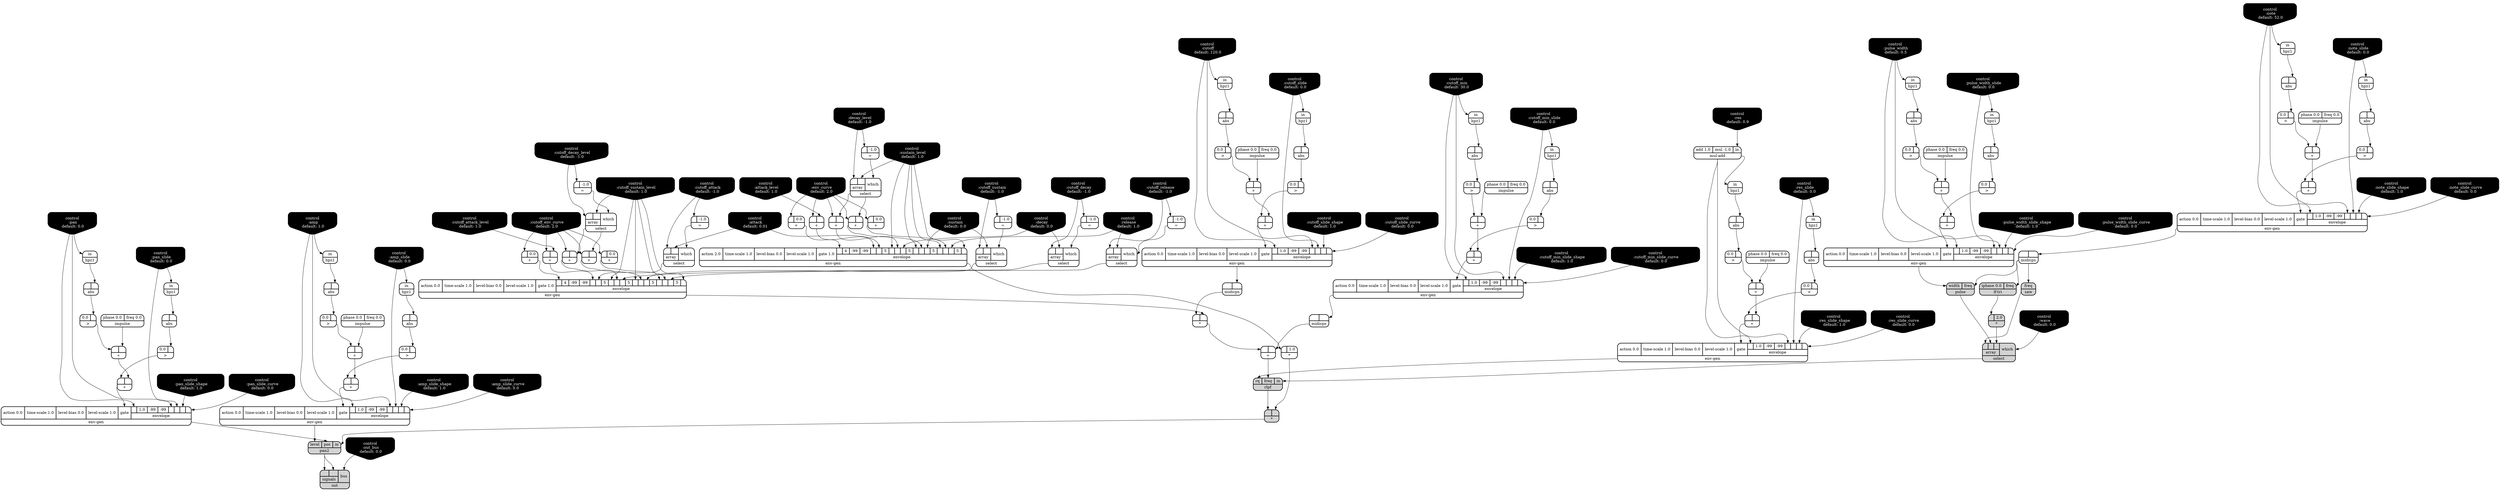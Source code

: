 digraph synthdef {
89 [label = "{{ <b> |<a> 1.0} |<__UG_NAME__>* }" style="bold, rounded" shape=record rankdir=LR];
91 [label = "{{ <b> |<a> 2.0} |<__UG_NAME__>* }" style="filled, bold, rounded"  shape=record rankdir=LR];
120 [label = "{{ <b> |<a> } |<__UG_NAME__>* }" style="bold, rounded" shape=record rankdir=LR];
134 [label = "{{ <b> |<a> } |<__UG_NAME__>* }" style="filled, bold, rounded"  shape=record rankdir=LR];
51 [label = "{{ <b> |<a> } |<__UG_NAME__>+ }" style="bold, rounded" shape=record rankdir=LR];
56 [label = "{{ <b> |<a> } |<__UG_NAME__>+ }" style="bold, rounded" shape=record rankdir=LR];
60 [label = "{{ <b> |<a> } |<__UG_NAME__>+ }" style="bold, rounded" shape=record rankdir=LR];
66 [label = "{{ <b> |<a> } |<__UG_NAME__>+ }" style="bold, rounded" shape=record rankdir=LR];
70 [label = "{{ <b> |<a> } |<__UG_NAME__>+ }" style="bold, rounded" shape=record rankdir=LR];
78 [label = "{{ <b> |<a> } |<__UG_NAME__>+ }" style="bold, rounded" shape=record rankdir=LR];
81 [label = "{{ <b> |<a> } |<__UG_NAME__>+ }" style="bold, rounded" shape=record rankdir=LR];
84 [label = "{{ <b> |<a> 0.0} |<__UG_NAME__>+ }" style="bold, rounded" shape=record rankdir=LR];
85 [label = "{{ <b> |<a> } |<__UG_NAME__>+ }" style="bold, rounded" shape=record rankdir=LR];
86 [label = "{{ <b> |<a> } |<__UG_NAME__>+ }" style="bold, rounded" shape=record rankdir=LR];
87 [label = "{{ <b> |<a> 0.0} |<__UG_NAME__>+ }" style="bold, rounded" shape=record rankdir=LR];
96 [label = "{{ <b> |<a> } |<__UG_NAME__>+ }" style="bold, rounded" shape=record rankdir=LR];
100 [label = "{{ <b> |<a> } |<__UG_NAME__>+ }" style="bold, rounded" shape=record rankdir=LR];
103 [label = "{{ <b> |<a> 0.0} |<__UG_NAME__>+ }" style="bold, rounded" shape=record rankdir=LR];
104 [label = "{{ <b> |<a> } |<__UG_NAME__>+ }" style="bold, rounded" shape=record rankdir=LR];
109 [label = "{{ <b> |<a> } |<__UG_NAME__>+ }" style="bold, rounded" shape=record rankdir=LR];
112 [label = "{{ <b> |<a> } |<__UG_NAME__>+ }" style="bold, rounded" shape=record rankdir=LR];
115 [label = "{{ <b> |<a> 0.0} |<__UG_NAME__>+ }" style="bold, rounded" shape=record rankdir=LR];
121 [label = "{{ <b> |<a> } |<__UG_NAME__>+ }" style="bold, rounded" shape=record rankdir=LR];
127 [label = "{{ <b> |<a> } |<__UG_NAME__>+ }" style="bold, rounded" shape=record rankdir=LR];
131 [label = "{{ <b> |<a> } |<__UG_NAME__>+ }" style="bold, rounded" shape=record rankdir=LR];
139 [label = "{{ <b> |<a> } |<__UG_NAME__>+ }" style="bold, rounded" shape=record rankdir=LR];
143 [label = "{{ <b> |<a> } |<__UG_NAME__>+ }" style="bold, rounded" shape=record rankdir=LR];
149 [label = "{{ <b> |<a> } |<__UG_NAME__>+ }" style="bold, rounded" shape=record rankdir=LR];
152 [label = "{{ <b> |<a> } |<__UG_NAME__>+ }" style="bold, rounded" shape=record rankdir=LR];
49 [label = "{{ <b> |<a> -1.0} |<__UG_NAME__>= }" style="bold, rounded" shape=record rankdir=LR];
105 [label = "{{ <b> |<a> -1.0} |<__UG_NAME__>= }" style="bold, rounded" shape=record rankdir=LR];
107 [label = "{{ <b> |<a> -1.0} |<__UG_NAME__>= }" style="bold, rounded" shape=record rankdir=LR];
110 [label = "{{ <b> |<a> -1.0} |<__UG_NAME__>= }" style="bold, rounded" shape=record rankdir=LR];
113 [label = "{{ <b> |<a> -1.0} |<__UG_NAME__>= }" style="bold, rounded" shape=record rankdir=LR];
116 [label = "{{ <b> |<a> -1.0} |<__UG_NAME__>= }" style="bold, rounded" shape=record rankdir=LR];
55 [label = "{{ <b> 0.0|<a> } |<__UG_NAME__>\> }" style="bold, rounded" shape=record rankdir=LR];
59 [label = "{{ <b> 0.0|<a> } |<__UG_NAME__>\> }" style="bold, rounded" shape=record rankdir=LR];
64 [label = "{{ <b> 0.0|<a> } |<__UG_NAME__>\> }" style="bold, rounded" shape=record rankdir=LR];
69 [label = "{{ <b> 0.0|<a> } |<__UG_NAME__>\> }" style="bold, rounded" shape=record rankdir=LR];
77 [label = "{{ <b> 0.0|<a> } |<__UG_NAME__>\> }" style="bold, rounded" shape=record rankdir=LR];
80 [label = "{{ <b> 0.0|<a> } |<__UG_NAME__>\> }" style="bold, rounded" shape=record rankdir=LR];
95 [label = "{{ <b> 0.0|<a> } |<__UG_NAME__>\> }" style="bold, rounded" shape=record rankdir=LR];
99 [label = "{{ <b> 0.0|<a> } |<__UG_NAME__>\> }" style="bold, rounded" shape=record rankdir=LR];
126 [label = "{{ <b> 0.0|<a> } |<__UG_NAME__>\> }" style="bold, rounded" shape=record rankdir=LR];
130 [label = "{{ <b> 0.0|<a> } |<__UG_NAME__>\> }" style="bold, rounded" shape=record rankdir=LR];
138 [label = "{{ <b> 0.0|<a> } |<__UG_NAME__>\> }" style="bold, rounded" shape=record rankdir=LR];
142 [label = "{{ <b> 0.0|<a> } |<__UG_NAME__>\> }" style="bold, rounded" shape=record rankdir=LR];
148 [label = "{{ <b> 0.0|<a> } |<__UG_NAME__>\> }" style="bold, rounded" shape=record rankdir=LR];
151 [label = "{{ <b> 0.0|<a> } |<__UG_NAME__>\> }" style="bold, rounded" shape=record rankdir=LR];
54 [label = "{{ <b> |<a> } |<__UG_NAME__>abs }" style="bold, rounded" shape=record rankdir=LR];
58 [label = "{{ <b> |<a> } |<__UG_NAME__>abs }" style="bold, rounded" shape=record rankdir=LR];
63 [label = "{{ <b> |<a> } |<__UG_NAME__>abs }" style="bold, rounded" shape=record rankdir=LR];
68 [label = "{{ <b> |<a> } |<__UG_NAME__>abs }" style="bold, rounded" shape=record rankdir=LR];
76 [label = "{{ <b> |<a> } |<__UG_NAME__>abs }" style="bold, rounded" shape=record rankdir=LR];
79 [label = "{{ <b> |<a> } |<__UG_NAME__>abs }" style="bold, rounded" shape=record rankdir=LR];
94 [label = "{{ <b> |<a> } |<__UG_NAME__>abs }" style="bold, rounded" shape=record rankdir=LR];
98 [label = "{{ <b> |<a> } |<__UG_NAME__>abs }" style="bold, rounded" shape=record rankdir=LR];
125 [label = "{{ <b> |<a> } |<__UG_NAME__>abs }" style="bold, rounded" shape=record rankdir=LR];
129 [label = "{{ <b> |<a> } |<__UG_NAME__>abs }" style="bold, rounded" shape=record rankdir=LR];
137 [label = "{{ <b> |<a> } |<__UG_NAME__>abs }" style="bold, rounded" shape=record rankdir=LR];
141 [label = "{{ <b> |<a> } |<__UG_NAME__>abs }" style="bold, rounded" shape=record rankdir=LR];
147 [label = "{{ <b> |<a> } |<__UG_NAME__>abs }" style="bold, rounded" shape=record rankdir=LR];
150 [label = "{{ <b> |<a> } |<__UG_NAME__>abs }" style="bold, rounded" shape=record rankdir=LR];
0 [label = "control
 :note
 default: 52.0" shape=invhouse style="rounded, filled, bold" fillcolor=black fontcolor=white ]; 
1 [label = "control
 :note_slide
 default: 0.0" shape=invhouse style="rounded, filled, bold" fillcolor=black fontcolor=white ]; 
2 [label = "control
 :note_slide_shape
 default: 1.0" shape=invhouse style="rounded, filled, bold" fillcolor=black fontcolor=white ]; 
3 [label = "control
 :note_slide_curve
 default: 0.0" shape=invhouse style="rounded, filled, bold" fillcolor=black fontcolor=white ]; 
4 [label = "control
 :amp
 default: 1.0" shape=invhouse style="rounded, filled, bold" fillcolor=black fontcolor=white ]; 
5 [label = "control
 :amp_slide
 default: 0.0" shape=invhouse style="rounded, filled, bold" fillcolor=black fontcolor=white ]; 
6 [label = "control
 :amp_slide_shape
 default: 1.0" shape=invhouse style="rounded, filled, bold" fillcolor=black fontcolor=white ]; 
7 [label = "control
 :amp_slide_curve
 default: 0.0" shape=invhouse style="rounded, filled, bold" fillcolor=black fontcolor=white ]; 
8 [label = "control
 :pan
 default: 0.0" shape=invhouse style="rounded, filled, bold" fillcolor=black fontcolor=white ]; 
9 [label = "control
 :pan_slide
 default: 0.0" shape=invhouse style="rounded, filled, bold" fillcolor=black fontcolor=white ]; 
10 [label = "control
 :pan_slide_shape
 default: 1.0" shape=invhouse style="rounded, filled, bold" fillcolor=black fontcolor=white ]; 
11 [label = "control
 :pan_slide_curve
 default: 0.0" shape=invhouse style="rounded, filled, bold" fillcolor=black fontcolor=white ]; 
12 [label = "control
 :attack
 default: 0.01" shape=invhouse style="rounded, filled, bold" fillcolor=black fontcolor=white ]; 
13 [label = "control
 :sustain
 default: 0.0" shape=invhouse style="rounded, filled, bold" fillcolor=black fontcolor=white ]; 
14 [label = "control
 :decay
 default: 0.0" shape=invhouse style="rounded, filled, bold" fillcolor=black fontcolor=white ]; 
15 [label = "control
 :release
 default: 1.0" shape=invhouse style="rounded, filled, bold" fillcolor=black fontcolor=white ]; 
16 [label = "control
 :attack_level
 default: 1.0" shape=invhouse style="rounded, filled, bold" fillcolor=black fontcolor=white ]; 
17 [label = "control
 :decay_level
 default: -1.0" shape=invhouse style="rounded, filled, bold" fillcolor=black fontcolor=white ]; 
18 [label = "control
 :sustain_level
 default: 1.0" shape=invhouse style="rounded, filled, bold" fillcolor=black fontcolor=white ]; 
19 [label = "control
 :env_curve
 default: 2.0" shape=invhouse style="rounded, filled, bold" fillcolor=black fontcolor=white ]; 
20 [label = "control
 :cutoff
 default: 120.0" shape=invhouse style="rounded, filled, bold" fillcolor=black fontcolor=white ]; 
21 [label = "control
 :cutoff_slide
 default: 0.0" shape=invhouse style="rounded, filled, bold" fillcolor=black fontcolor=white ]; 
22 [label = "control
 :cutoff_slide_shape
 default: 1.0" shape=invhouse style="rounded, filled, bold" fillcolor=black fontcolor=white ]; 
23 [label = "control
 :cutoff_slide_curve
 default: 0.0" shape=invhouse style="rounded, filled, bold" fillcolor=black fontcolor=white ]; 
24 [label = "control
 :cutoff_attack
 default: -1.0" shape=invhouse style="rounded, filled, bold" fillcolor=black fontcolor=white ]; 
25 [label = "control
 :cutoff_sustain
 default: -1.0" shape=invhouse style="rounded, filled, bold" fillcolor=black fontcolor=white ]; 
26 [label = "control
 :cutoff_decay
 default: -1.0" shape=invhouse style="rounded, filled, bold" fillcolor=black fontcolor=white ]; 
27 [label = "control
 :cutoff_release
 default: -1.0" shape=invhouse style="rounded, filled, bold" fillcolor=black fontcolor=white ]; 
28 [label = "control
 :cutoff_min
 default: 30.0" shape=invhouse style="rounded, filled, bold" fillcolor=black fontcolor=white ]; 
29 [label = "control
 :cutoff_min_slide
 default: 0.0" shape=invhouse style="rounded, filled, bold" fillcolor=black fontcolor=white ]; 
30 [label = "control
 :cutoff_min_slide_shape
 default: 1.0" shape=invhouse style="rounded, filled, bold" fillcolor=black fontcolor=white ]; 
31 [label = "control
 :cutoff_min_slide_curve
 default: 0.0" shape=invhouse style="rounded, filled, bold" fillcolor=black fontcolor=white ]; 
32 [label = "control
 :cutoff_attack_level
 default: 1.0" shape=invhouse style="rounded, filled, bold" fillcolor=black fontcolor=white ]; 
33 [label = "control
 :cutoff_decay_level
 default: -1.0" shape=invhouse style="rounded, filled, bold" fillcolor=black fontcolor=white ]; 
34 [label = "control
 :cutoff_sustain_level
 default: 1.0" shape=invhouse style="rounded, filled, bold" fillcolor=black fontcolor=white ]; 
35 [label = "control
 :cutoff_env_curve
 default: 2.0" shape=invhouse style="rounded, filled, bold" fillcolor=black fontcolor=white ]; 
36 [label = "control
 :res
 default: 0.9" shape=invhouse style="rounded, filled, bold" fillcolor=black fontcolor=white ]; 
37 [label = "control
 :res_slide
 default: 0.0" shape=invhouse style="rounded, filled, bold" fillcolor=black fontcolor=white ]; 
38 [label = "control
 :res_slide_shape
 default: 1.0" shape=invhouse style="rounded, filled, bold" fillcolor=black fontcolor=white ]; 
39 [label = "control
 :res_slide_curve
 default: 0.0" shape=invhouse style="rounded, filled, bold" fillcolor=black fontcolor=white ]; 
40 [label = "control
 :wave
 default: 0.0" shape=invhouse style="rounded, filled, bold" fillcolor=black fontcolor=white ]; 
41 [label = "control
 :pulse_width
 default: 0.5" shape=invhouse style="rounded, filled, bold" fillcolor=black fontcolor=white ]; 
42 [label = "control
 :pulse_width_slide
 default: 0.0" shape=invhouse style="rounded, filled, bold" fillcolor=black fontcolor=white ]; 
43 [label = "control
 :pulse_width_slide_shape
 default: 1.0" shape=invhouse style="rounded, filled, bold" fillcolor=black fontcolor=white ]; 
44 [label = "control
 :pulse_width_slide_curve
 default: 0.0" shape=invhouse style="rounded, filled, bold" fillcolor=black fontcolor=white ]; 
45 [label = "control
 :out_bus
 default: 0.0" shape=invhouse style="rounded, filled, bold" fillcolor=black fontcolor=white ]; 
61 [label = "{{ <action> action 0.0|<time____scale> time-scale 1.0|<level____bias> level-bias 0.0|<level____scale> level-scale 1.0|<gate> gate|{{<envelope___control___0>|1.0|-99|-99|<envelope___control___4>|<envelope___control___5>|<envelope___control___6>|<envelope___control___7>}|envelope}} |<__UG_NAME__>env-gen }" style="bold, rounded" shape=record rankdir=LR];
71 [label = "{{ <action> action 0.0|<time____scale> time-scale 1.0|<level____bias> level-bias 0.0|<level____scale> level-scale 1.0|<gate> gate|{{<envelope___control___0>|1.0|-99|-99|<envelope___control___4>|<envelope___control___5>|<envelope___control___6>|<envelope___control___7>}|envelope}} |<__UG_NAME__>env-gen }" style="bold, rounded" shape=record rankdir=LR];
82 [label = "{{ <action> action 0.0|<time____scale> time-scale 1.0|<level____bias> level-bias 0.0|<level____scale> level-scale 1.0|<gate> gate|{{<envelope___control___0>|1.0|-99|-99|<envelope___control___4>|<envelope___control___5>|<envelope___control___6>|<envelope___control___7>}|envelope}} |<__UG_NAME__>env-gen }" style="bold, rounded" shape=record rankdir=LR];
88 [label = "{{ <action> action 2.0|<time____scale> time-scale 1.0|<level____bias> level-bias 0.0|<level____scale> level-scale 1.0|<gate> gate 1.0|{{<envelope___binary____op____u____gen___0>|4|-99|-99|<envelope___binary____op____u____gen___4>|<envelope___control___5>|5|<envelope___control___7>|<envelope___binary____op____u____gen___8>|<envelope___control___9>|5|<envelope___control___11>|<envelope___binary____op____u____gen___12>|<envelope___control___13>|5|<envelope___control___15>|<envelope___binary____op____u____gen___16>|<envelope___control___17>|5|<envelope___control___19>}|envelope}} |<__UG_NAME__>env-gen }" style="bold, rounded" shape=record rankdir=LR];
101 [label = "{{ <action> action 0.0|<time____scale> time-scale 1.0|<level____bias> level-bias 0.0|<level____scale> level-scale 1.0|<gate> gate|{{<envelope___control___0>|1.0|-99|-99|<envelope___control___4>|<envelope___control___5>|<envelope___control___6>|<envelope___control___7>}|envelope}} |<__UG_NAME__>env-gen }" style="bold, rounded" shape=record rankdir=LR];
118 [label = "{{ <action> action 0.0|<time____scale> time-scale 1.0|<level____bias> level-bias 0.0|<level____scale> level-scale 1.0|<gate> gate 1.0|{{<envelope___binary____op____u____gen___0>|4|-99|-99|<envelope___binary____op____u____gen___4>|<envelope___select___5>|5|<envelope___control___7>|<envelope___binary____op____u____gen___8>|<envelope___select___9>|5|<envelope___control___11>|<envelope___binary____op____u____gen___12>|<envelope___select___13>|5|<envelope___control___15>|<envelope___binary____op____u____gen___16>|<envelope___select___17>|5|<envelope___control___19>}|envelope}} |<__UG_NAME__>env-gen }" style="bold, rounded" shape=record rankdir=LR];
132 [label = "{{ <action> action 0.0|<time____scale> time-scale 1.0|<level____bias> level-bias 0.0|<level____scale> level-scale 1.0|<gate> gate|{{<envelope___mul____add___0>|1.0|-99|-99|<envelope___mul____add___4>|<envelope___control___5>|<envelope___control___6>|<envelope___control___7>}|envelope}} |<__UG_NAME__>env-gen }" style="bold, rounded" shape=record rankdir=LR];
144 [label = "{{ <action> action 0.0|<time____scale> time-scale 1.0|<level____bias> level-bias 0.0|<level____scale> level-scale 1.0|<gate> gate|{{<envelope___control___0>|1.0|-99|-99|<envelope___control___4>|<envelope___control___5>|<envelope___control___6>|<envelope___control___7>}|envelope}} |<__UG_NAME__>env-gen }" style="bold, rounded" shape=record rankdir=LR];
153 [label = "{{ <action> action 0.0|<time____scale> time-scale 1.0|<level____bias> level-bias 0.0|<level____scale> level-scale 1.0|<gate> gate|{{<envelope___control___0>|1.0|-99|-99|<envelope___control___4>|<envelope___control___5>|<envelope___control___6>|<envelope___control___7>}|envelope}} |<__UG_NAME__>env-gen }" style="bold, rounded" shape=record rankdir=LR];
47 [label = "{{ <in> in} |<__UG_NAME__>hpz1 }" style="bold, rounded" shape=record rankdir=LR];
48 [label = "{{ <in> in} |<__UG_NAME__>hpz1 }" style="bold, rounded" shape=record rankdir=LR];
53 [label = "{{ <in> in} |<__UG_NAME__>hpz1 }" style="bold, rounded" shape=record rankdir=LR];
57 [label = "{{ <in> in} |<__UG_NAME__>hpz1 }" style="bold, rounded" shape=record rankdir=LR];
62 [label = "{{ <in> in} |<__UG_NAME__>hpz1 }" style="bold, rounded" shape=record rankdir=LR];
67 [label = "{{ <in> in} |<__UG_NAME__>hpz1 }" style="bold, rounded" shape=record rankdir=LR];
74 [label = "{{ <in> in} |<__UG_NAME__>hpz1 }" style="bold, rounded" shape=record rankdir=LR];
75 [label = "{{ <in> in} |<__UG_NAME__>hpz1 }" style="bold, rounded" shape=record rankdir=LR];
97 [label = "{{ <in> in} |<__UG_NAME__>hpz1 }" style="bold, rounded" shape=record rankdir=LR];
124 [label = "{{ <in> in} |<__UG_NAME__>hpz1 }" style="bold, rounded" shape=record rankdir=LR];
128 [label = "{{ <in> in} |<__UG_NAME__>hpz1 }" style="bold, rounded" shape=record rankdir=LR];
136 [label = "{{ <in> in} |<__UG_NAME__>hpz1 }" style="bold, rounded" shape=record rankdir=LR];
140 [label = "{{ <in> in} |<__UG_NAME__>hpz1 }" style="bold, rounded" shape=record rankdir=LR];
146 [label = "{{ <in> in} |<__UG_NAME__>hpz1 }" style="bold, rounded" shape=record rankdir=LR];
46 [label = "{{ <phase> phase 0.0|<freq> freq 0.0} |<__UG_NAME__>impulse }" style="bold, rounded" shape=record rankdir=LR];
52 [label = "{{ <phase> phase 0.0|<freq> freq 0.0} |<__UG_NAME__>impulse }" style="bold, rounded" shape=record rankdir=LR];
65 [label = "{{ <phase> phase 0.0|<freq> freq 0.0} |<__UG_NAME__>impulse }" style="bold, rounded" shape=record rankdir=LR];
93 [label = "{{ <phase> phase 0.0|<freq> freq 0.0} |<__UG_NAME__>impulse }" style="bold, rounded" shape=record rankdir=LR];
122 [label = "{{ <phase> phase 0.0|<freq> freq 0.0} |<__UG_NAME__>impulse }" style="bold, rounded" shape=record rankdir=LR];
135 [label = "{{ <phase> phase 0.0|<freq> freq 0.0} |<__UG_NAME__>impulse }" style="bold, rounded" shape=record rankdir=LR];
145 [label = "{{ <phase> phase 0.0|<freq> freq 0.0} |<__UG_NAME__>impulse }" style="bold, rounded" shape=record rankdir=LR];
90 [label = "{{ <iphase> iphase 0.0|<freq> freq} |<__UG_NAME__>lf-tri }" style="filled, bold, rounded"  shape=record rankdir=LR];
72 [label = "{{ <b> |<a> } |<__UG_NAME__>midicps }" style="bold, rounded" shape=record rankdir=LR];
102 [label = "{{ <b> |<a> } |<__UG_NAME__>midicps }" style="bold, rounded" shape=record rankdir=LR];
119 [label = "{{ <b> |<a> } |<__UG_NAME__>midicps }" style="bold, rounded" shape=record rankdir=LR];
123 [label = "{{ <add> add 1.0|<mul> mul -1.0|<in> in} |<__UG_NAME__>mul-add }" style="bold, rounded" shape=record rankdir=LR];
155 [label = "{{ {{<signals___pan2___0>|<signals___pan2___1>}|signals}|<bus> bus} |<__UG_NAME__>out }" style="filled, bold, rounded"  shape=record rankdir=LR];
154 [label = "{{ <level> level|<pos> pos|<in> in} |<__UG_NAME__>pan2 }" style="filled, bold, rounded"  shape=record rankdir=LR];
83 [label = "{{ <width> width|<freq> freq} |<__UG_NAME__>pulse }" style="filled, bold, rounded"  shape=record rankdir=LR];
133 [label = "{{ <rq> rq|<freq> freq|<in> in} |<__UG_NAME__>rlpf }" style="filled, bold, rounded"  shape=record rankdir=LR];
73 [label = "{{ <freq> freq} |<__UG_NAME__>saw }" style="filled, bold, rounded"  shape=record rankdir=LR];
50 [label = "{{ {{<array___control___0>|<array___control___1>}|array}|<which> which} |<__UG_NAME__>select }" style="bold, rounded" shape=record rankdir=LR];
92 [label = "{{ {{<array___saw___0>|<array___pulse___1>|<array___binary____op____u____gen___2>}|array}|<which> which} |<__UG_NAME__>select }" style="filled, bold, rounded"  shape=record rankdir=LR];
106 [label = "{{ {{<array___control___0>|<array___control___1>}|array}|<which> which} |<__UG_NAME__>select }" style="bold, rounded" shape=record rankdir=LR];
108 [label = "{{ {{<array___control___0>|<array___control___1>}|array}|<which> which} |<__UG_NAME__>select }" style="bold, rounded" shape=record rankdir=LR];
111 [label = "{{ {{<array___control___0>|<array___control___1>}|array}|<which> which} |<__UG_NAME__>select }" style="bold, rounded" shape=record rankdir=LR];
114 [label = "{{ {{<array___control___0>|<array___control___1>}|array}|<which> which} |<__UG_NAME__>select }" style="bold, rounded" shape=record rankdir=LR];
117 [label = "{{ {{<array___control___0>|<array___control___1>}|array}|<which> which} |<__UG_NAME__>select }" style="bold, rounded" shape=record rankdir=LR];

88:__UG_NAME__ -> 89:b ;
90:__UG_NAME__ -> 91:b ;
118:__UG_NAME__ -> 120:a ;
119:__UG_NAME__ -> 120:b ;
89:__UG_NAME__ -> 134:a ;
133:__UG_NAME__ -> 134:b ;
50:__UG_NAME__ -> 51:a ;
19:__UG_NAME__ -> 51:b ;
52:__UG_NAME__ -> 56:a ;
55:__UG_NAME__ -> 56:b ;
56:__UG_NAME__ -> 60:a ;
59:__UG_NAME__ -> 60:b ;
65:__UG_NAME__ -> 66:a ;
64:__UG_NAME__ -> 66:b ;
66:__UG_NAME__ -> 70:a ;
69:__UG_NAME__ -> 70:b ;
46:__UG_NAME__ -> 78:a ;
77:__UG_NAME__ -> 78:b ;
78:__UG_NAME__ -> 81:a ;
80:__UG_NAME__ -> 81:b ;
19:__UG_NAME__ -> 84:b ;
16:__UG_NAME__ -> 85:a ;
19:__UG_NAME__ -> 85:b ;
50:__UG_NAME__ -> 86:a ;
19:__UG_NAME__ -> 86:b ;
19:__UG_NAME__ -> 87:b ;
93:__UG_NAME__ -> 96:a ;
95:__UG_NAME__ -> 96:b ;
96:__UG_NAME__ -> 100:a ;
99:__UG_NAME__ -> 100:b ;
35:__UG_NAME__ -> 103:b ;
32:__UG_NAME__ -> 104:a ;
35:__UG_NAME__ -> 104:b ;
108:__UG_NAME__ -> 109:a ;
35:__UG_NAME__ -> 109:b ;
108:__UG_NAME__ -> 112:a ;
35:__UG_NAME__ -> 112:b ;
35:__UG_NAME__ -> 115:b ;
102:__UG_NAME__ -> 121:a ;
120:__UG_NAME__ -> 121:b ;
122:__UG_NAME__ -> 127:a ;
126:__UG_NAME__ -> 127:b ;
127:__UG_NAME__ -> 131:a ;
130:__UG_NAME__ -> 131:b ;
135:__UG_NAME__ -> 139:a ;
138:__UG_NAME__ -> 139:b ;
139:__UG_NAME__ -> 143:a ;
142:__UG_NAME__ -> 143:b ;
145:__UG_NAME__ -> 149:a ;
148:__UG_NAME__ -> 149:b ;
149:__UG_NAME__ -> 152:a ;
151:__UG_NAME__ -> 152:b ;
17:__UG_NAME__ -> 49:b ;
24:__UG_NAME__ -> 105:b ;
33:__UG_NAME__ -> 107:b ;
26:__UG_NAME__ -> 110:b ;
25:__UG_NAME__ -> 113:b ;
27:__UG_NAME__ -> 116:b ;
54:__UG_NAME__ -> 55:a ;
58:__UG_NAME__ -> 59:a ;
63:__UG_NAME__ -> 64:a ;
68:__UG_NAME__ -> 69:a ;
76:__UG_NAME__ -> 77:a ;
79:__UG_NAME__ -> 80:a ;
94:__UG_NAME__ -> 95:a ;
98:__UG_NAME__ -> 99:a ;
125:__UG_NAME__ -> 126:a ;
129:__UG_NAME__ -> 130:a ;
137:__UG_NAME__ -> 138:a ;
141:__UG_NAME__ -> 142:a ;
147:__UG_NAME__ -> 148:a ;
150:__UG_NAME__ -> 151:a ;
53:__UG_NAME__ -> 54:a ;
57:__UG_NAME__ -> 58:a ;
62:__UG_NAME__ -> 63:a ;
67:__UG_NAME__ -> 68:a ;
75:__UG_NAME__ -> 76:a ;
48:__UG_NAME__ -> 79:a ;
74:__UG_NAME__ -> 94:a ;
97:__UG_NAME__ -> 98:a ;
124:__UG_NAME__ -> 125:a ;
128:__UG_NAME__ -> 129:a ;
136:__UG_NAME__ -> 137:a ;
140:__UG_NAME__ -> 141:a ;
146:__UG_NAME__ -> 147:a ;
47:__UG_NAME__ -> 150:a ;
20:__UG_NAME__ -> 61:envelope___control___0 ;
20:__UG_NAME__ -> 61:envelope___control___4 ;
21:__UG_NAME__ -> 61:envelope___control___5 ;
22:__UG_NAME__ -> 61:envelope___control___6 ;
23:__UG_NAME__ -> 61:envelope___control___7 ;
60:__UG_NAME__ -> 61:gate ;
0:__UG_NAME__ -> 71:envelope___control___0 ;
0:__UG_NAME__ -> 71:envelope___control___4 ;
1:__UG_NAME__ -> 71:envelope___control___5 ;
2:__UG_NAME__ -> 71:envelope___control___6 ;
3:__UG_NAME__ -> 71:envelope___control___7 ;
70:__UG_NAME__ -> 71:gate ;
41:__UG_NAME__ -> 82:envelope___control___0 ;
41:__UG_NAME__ -> 82:envelope___control___4 ;
42:__UG_NAME__ -> 82:envelope___control___5 ;
43:__UG_NAME__ -> 82:envelope___control___6 ;
44:__UG_NAME__ -> 82:envelope___control___7 ;
81:__UG_NAME__ -> 82:gate ;
84:__UG_NAME__ -> 88:envelope___binary____op____u____gen___0 ;
85:__UG_NAME__ -> 88:envelope___binary____op____u____gen___4 ;
12:__UG_NAME__ -> 88:envelope___control___5 ;
18:__UG_NAME__ -> 88:envelope___control___7 ;
51:__UG_NAME__ -> 88:envelope___binary____op____u____gen___8 ;
14:__UG_NAME__ -> 88:envelope___control___9 ;
18:__UG_NAME__ -> 88:envelope___control___11 ;
86:__UG_NAME__ -> 88:envelope___binary____op____u____gen___12 ;
13:__UG_NAME__ -> 88:envelope___control___13 ;
18:__UG_NAME__ -> 88:envelope___control___15 ;
87:__UG_NAME__ -> 88:envelope___binary____op____u____gen___16 ;
15:__UG_NAME__ -> 88:envelope___control___17 ;
18:__UG_NAME__ -> 88:envelope___control___19 ;
28:__UG_NAME__ -> 101:envelope___control___0 ;
28:__UG_NAME__ -> 101:envelope___control___4 ;
29:__UG_NAME__ -> 101:envelope___control___5 ;
30:__UG_NAME__ -> 101:envelope___control___6 ;
31:__UG_NAME__ -> 101:envelope___control___7 ;
100:__UG_NAME__ -> 101:gate ;
103:__UG_NAME__ -> 118:envelope___binary____op____u____gen___0 ;
104:__UG_NAME__ -> 118:envelope___binary____op____u____gen___4 ;
106:__UG_NAME__ -> 118:envelope___select___5 ;
34:__UG_NAME__ -> 118:envelope___control___7 ;
109:__UG_NAME__ -> 118:envelope___binary____op____u____gen___8 ;
111:__UG_NAME__ -> 118:envelope___select___9 ;
34:__UG_NAME__ -> 118:envelope___control___11 ;
112:__UG_NAME__ -> 118:envelope___binary____op____u____gen___12 ;
114:__UG_NAME__ -> 118:envelope___select___13 ;
34:__UG_NAME__ -> 118:envelope___control___15 ;
115:__UG_NAME__ -> 118:envelope___binary____op____u____gen___16 ;
117:__UG_NAME__ -> 118:envelope___select___17 ;
34:__UG_NAME__ -> 118:envelope___control___19 ;
123:__UG_NAME__ -> 132:envelope___mul____add___0 ;
123:__UG_NAME__ -> 132:envelope___mul____add___4 ;
37:__UG_NAME__ -> 132:envelope___control___5 ;
38:__UG_NAME__ -> 132:envelope___control___6 ;
39:__UG_NAME__ -> 132:envelope___control___7 ;
131:__UG_NAME__ -> 132:gate ;
8:__UG_NAME__ -> 144:envelope___control___0 ;
8:__UG_NAME__ -> 144:envelope___control___4 ;
9:__UG_NAME__ -> 144:envelope___control___5 ;
10:__UG_NAME__ -> 144:envelope___control___6 ;
11:__UG_NAME__ -> 144:envelope___control___7 ;
143:__UG_NAME__ -> 144:gate ;
4:__UG_NAME__ -> 153:envelope___control___0 ;
4:__UG_NAME__ -> 153:envelope___control___4 ;
5:__UG_NAME__ -> 153:envelope___control___5 ;
6:__UG_NAME__ -> 153:envelope___control___6 ;
7:__UG_NAME__ -> 153:envelope___control___7 ;
152:__UG_NAME__ -> 153:gate ;
5:__UG_NAME__ -> 47:in ;
42:__UG_NAME__ -> 48:in ;
20:__UG_NAME__ -> 53:in ;
21:__UG_NAME__ -> 57:in ;
0:__UG_NAME__ -> 62:in ;
1:__UG_NAME__ -> 67:in ;
28:__UG_NAME__ -> 74:in ;
41:__UG_NAME__ -> 75:in ;
29:__UG_NAME__ -> 97:in ;
123:__UG_NAME__ -> 124:in ;
37:__UG_NAME__ -> 128:in ;
8:__UG_NAME__ -> 136:in ;
9:__UG_NAME__ -> 140:in ;
4:__UG_NAME__ -> 146:in ;
72:__UG_NAME__ -> 90:freq ;
71:__UG_NAME__ -> 72:a ;
101:__UG_NAME__ -> 102:a ;
61:__UG_NAME__ -> 119:a ;
36:__UG_NAME__ -> 123:in ;
45:__UG_NAME__ -> 155:bus ;
154:__UG_NAME__ -> 155:signals___pan2___0 ;
154:__UG_NAME__ -> 155:signals___pan2___1 ;
134:__UG_NAME__ -> 154:in ;
144:__UG_NAME__ -> 154:pos ;
153:__UG_NAME__ -> 154:level ;
72:__UG_NAME__ -> 83:freq ;
82:__UG_NAME__ -> 83:width ;
92:__UG_NAME__ -> 133:in ;
121:__UG_NAME__ -> 133:freq ;
132:__UG_NAME__ -> 133:rq ;
72:__UG_NAME__ -> 73:freq ;
49:__UG_NAME__ -> 50:which ;
17:__UG_NAME__ -> 50:array___control___0 ;
18:__UG_NAME__ -> 50:array___control___1 ;
40:__UG_NAME__ -> 92:which ;
73:__UG_NAME__ -> 92:array___saw___0 ;
83:__UG_NAME__ -> 92:array___pulse___1 ;
91:__UG_NAME__ -> 92:array___binary____op____u____gen___2 ;
105:__UG_NAME__ -> 106:which ;
24:__UG_NAME__ -> 106:array___control___0 ;
12:__UG_NAME__ -> 106:array___control___1 ;
107:__UG_NAME__ -> 108:which ;
33:__UG_NAME__ -> 108:array___control___0 ;
34:__UG_NAME__ -> 108:array___control___1 ;
110:__UG_NAME__ -> 111:which ;
26:__UG_NAME__ -> 111:array___control___0 ;
14:__UG_NAME__ -> 111:array___control___1 ;
113:__UG_NAME__ -> 114:which ;
25:__UG_NAME__ -> 114:array___control___0 ;
13:__UG_NAME__ -> 114:array___control___1 ;
116:__UG_NAME__ -> 117:which ;
27:__UG_NAME__ -> 117:array___control___0 ;
15:__UG_NAME__ -> 117:array___control___1 ;

}